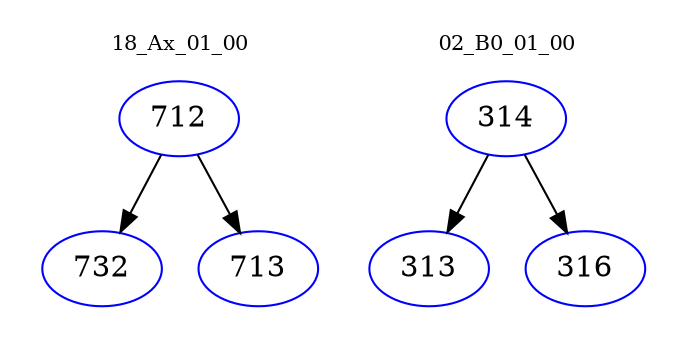 digraph{
subgraph cluster_0 {
color = white
label = "18_Ax_01_00";
fontsize=10;
T0_712 [label="712", color="blue"]
T0_712 -> T0_732 [color="black"]
T0_732 [label="732", color="blue"]
T0_712 -> T0_713 [color="black"]
T0_713 [label="713", color="blue"]
}
subgraph cluster_1 {
color = white
label = "02_B0_01_00";
fontsize=10;
T1_314 [label="314", color="blue"]
T1_314 -> T1_313 [color="black"]
T1_313 [label="313", color="blue"]
T1_314 -> T1_316 [color="black"]
T1_316 [label="316", color="blue"]
}
}
